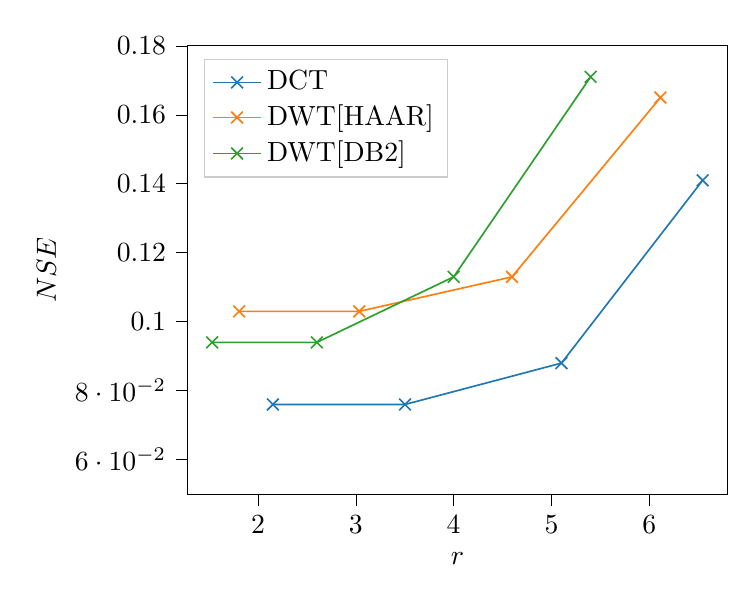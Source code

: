 % This file was created with tikzplotlib v0.10.1.
\begin{tikzpicture}

\definecolor{darkgray176}{RGB}{176,176,176}
\definecolor{darkorange25512714}{RGB}{255,127,14}
\definecolor{forestgreen4416044}{RGB}{44,160,44}
\definecolor{lightgray204}{RGB}{204,204,204}
\definecolor{steelblue31119180}{RGB}{31,119,180}

\begin{axis}[
legend cell align={left},
legend style={
  fill opacity=0.8,
  draw opacity=1,
  text opacity=1,
  at={(0.03,0.97)},
  anchor=north west,
  draw=lightgray204
},
tick align=outside,
tick pos=left,
x grid style={darkgray176},
xlabel={\(\displaystyle r\)},
xmin=1.281, xmax=6.796,
xtick style={color=black},
y grid style={darkgray176},
ylabel={\(\displaystyle NSE\)},
ymin=0.05, ymax=0.18,
ytick style={color=black}
]
\addplot [semithick, steelblue31119180, mark=x, mark size=3.0, mark options={solid}]
table {%
6.545 0.141
5.102 0.088
3.503 0.076
2.153 0.076
};
\addlegendentry{DCT}
\addplot [semithick, darkorange25512714, mark=x, mark size=3.0, mark options={solid}]
table {%
6.113 0.165
4.596 0.113
3.035 0.103
1.808 0.103
};
\addlegendentry{DWT[HAAR]}
\addplot [semithick, forestgreen4416044, mark=x, mark size=3.0, mark options={solid}]
table {%
5.4 0.171
4.0 0.113
2.602 0.094
1.532 0.094
};
\addlegendentry{DWT[DB2]}
\end{axis}

\end{tikzpicture}
